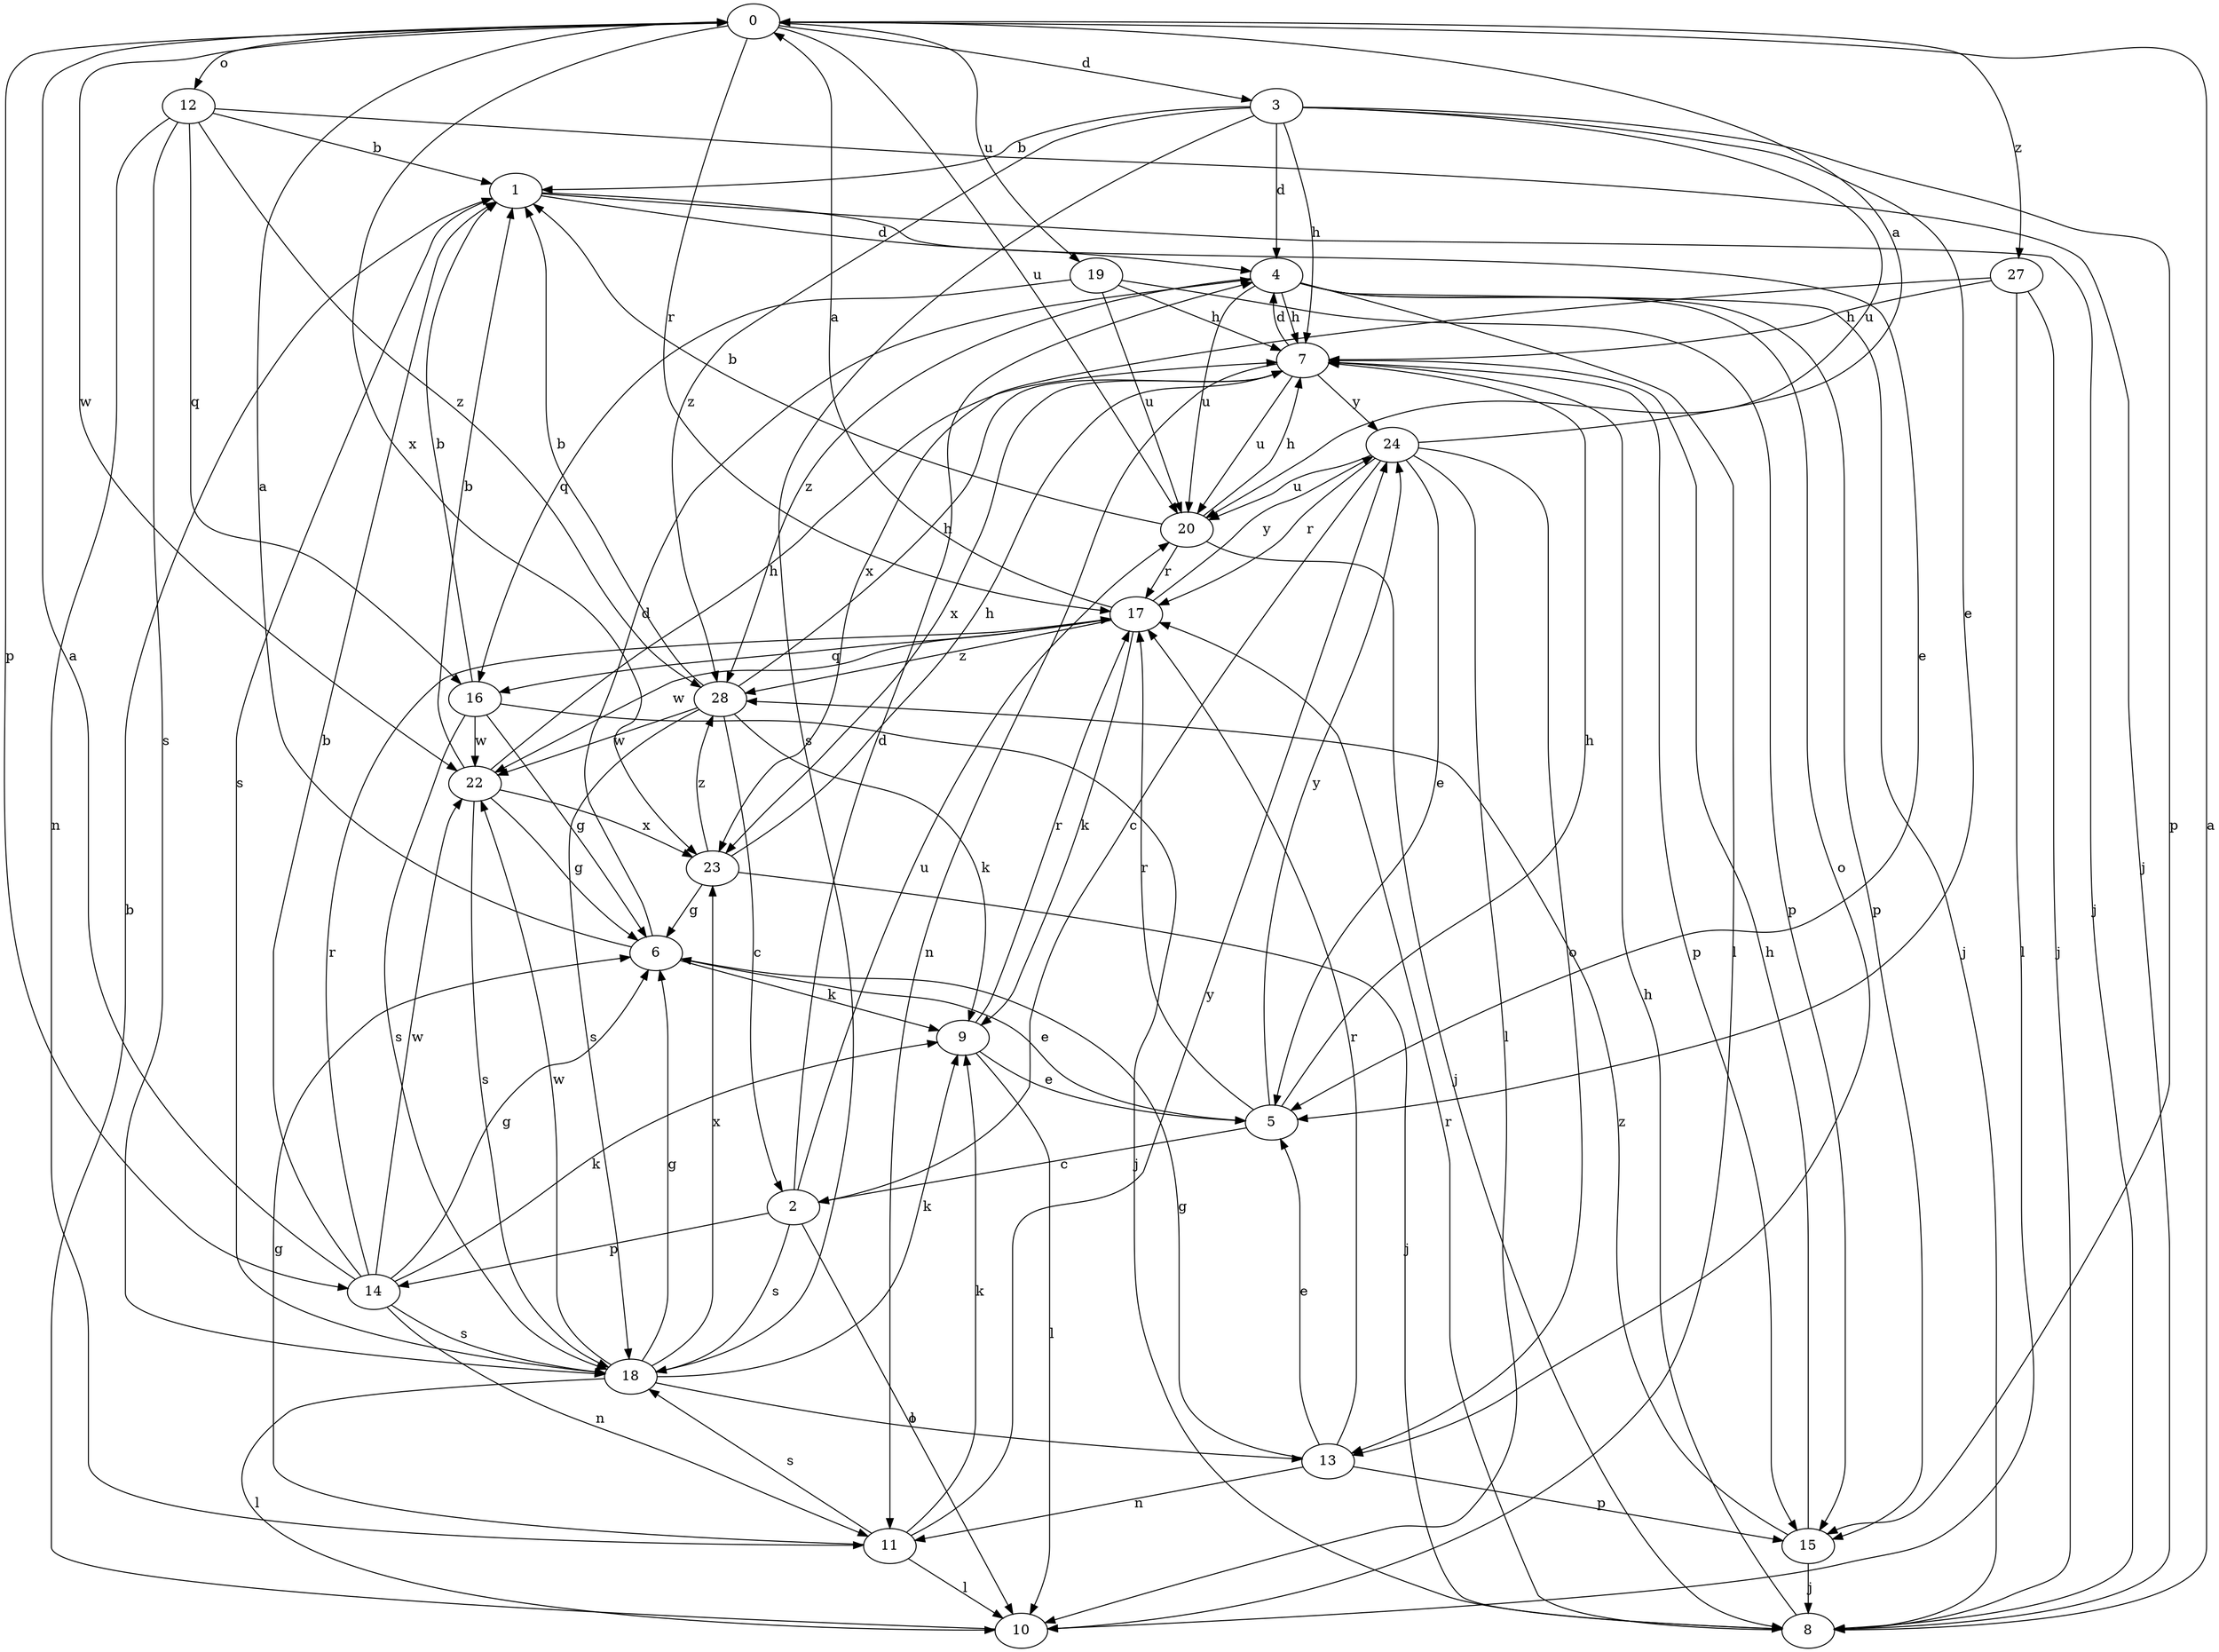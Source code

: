 strict digraph  {
0;
1;
2;
3;
4;
5;
6;
7;
8;
9;
10;
11;
12;
13;
14;
15;
16;
17;
18;
19;
20;
22;
23;
24;
27;
28;
0 -> 3  [label=d];
0 -> 12  [label=o];
0 -> 14  [label=p];
0 -> 17  [label=r];
0 -> 19  [label=u];
0 -> 20  [label=u];
0 -> 22  [label=w];
0 -> 23  [label=x];
0 -> 27  [label=z];
1 -> 4  [label=d];
1 -> 5  [label=e];
1 -> 8  [label=j];
1 -> 18  [label=s];
2 -> 4  [label=d];
2 -> 10  [label=l];
2 -> 14  [label=p];
2 -> 18  [label=s];
2 -> 20  [label=u];
3 -> 1  [label=b];
3 -> 4  [label=d];
3 -> 5  [label=e];
3 -> 7  [label=h];
3 -> 15  [label=p];
3 -> 18  [label=s];
3 -> 20  [label=u];
3 -> 28  [label=z];
4 -> 7  [label=h];
4 -> 8  [label=j];
4 -> 10  [label=l];
4 -> 13  [label=o];
4 -> 15  [label=p];
4 -> 20  [label=u];
4 -> 28  [label=z];
5 -> 2  [label=c];
5 -> 7  [label=h];
5 -> 17  [label=r];
5 -> 24  [label=y];
6 -> 0  [label=a];
6 -> 4  [label=d];
6 -> 5  [label=e];
6 -> 9  [label=k];
7 -> 4  [label=d];
7 -> 11  [label=n];
7 -> 15  [label=p];
7 -> 20  [label=u];
7 -> 23  [label=x];
7 -> 24  [label=y];
8 -> 0  [label=a];
8 -> 7  [label=h];
8 -> 17  [label=r];
9 -> 5  [label=e];
9 -> 10  [label=l];
9 -> 17  [label=r];
10 -> 1  [label=b];
11 -> 6  [label=g];
11 -> 9  [label=k];
11 -> 10  [label=l];
11 -> 18  [label=s];
11 -> 24  [label=y];
12 -> 1  [label=b];
12 -> 8  [label=j];
12 -> 11  [label=n];
12 -> 16  [label=q];
12 -> 18  [label=s];
12 -> 28  [label=z];
13 -> 5  [label=e];
13 -> 6  [label=g];
13 -> 11  [label=n];
13 -> 15  [label=p];
13 -> 17  [label=r];
14 -> 0  [label=a];
14 -> 1  [label=b];
14 -> 6  [label=g];
14 -> 9  [label=k];
14 -> 11  [label=n];
14 -> 17  [label=r];
14 -> 18  [label=s];
14 -> 22  [label=w];
15 -> 7  [label=h];
15 -> 8  [label=j];
15 -> 28  [label=z];
16 -> 1  [label=b];
16 -> 6  [label=g];
16 -> 8  [label=j];
16 -> 18  [label=s];
16 -> 22  [label=w];
17 -> 0  [label=a];
17 -> 9  [label=k];
17 -> 16  [label=q];
17 -> 22  [label=w];
17 -> 24  [label=y];
17 -> 28  [label=z];
18 -> 6  [label=g];
18 -> 9  [label=k];
18 -> 10  [label=l];
18 -> 13  [label=o];
18 -> 22  [label=w];
18 -> 23  [label=x];
19 -> 7  [label=h];
19 -> 15  [label=p];
19 -> 16  [label=q];
19 -> 20  [label=u];
20 -> 1  [label=b];
20 -> 7  [label=h];
20 -> 8  [label=j];
20 -> 17  [label=r];
22 -> 1  [label=b];
22 -> 6  [label=g];
22 -> 7  [label=h];
22 -> 18  [label=s];
22 -> 23  [label=x];
23 -> 6  [label=g];
23 -> 7  [label=h];
23 -> 8  [label=j];
23 -> 28  [label=z];
24 -> 0  [label=a];
24 -> 2  [label=c];
24 -> 5  [label=e];
24 -> 10  [label=l];
24 -> 13  [label=o];
24 -> 17  [label=r];
24 -> 20  [label=u];
27 -> 7  [label=h];
27 -> 8  [label=j];
27 -> 10  [label=l];
27 -> 23  [label=x];
28 -> 1  [label=b];
28 -> 2  [label=c];
28 -> 7  [label=h];
28 -> 9  [label=k];
28 -> 18  [label=s];
28 -> 22  [label=w];
}
